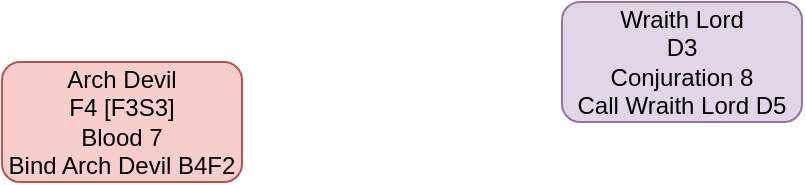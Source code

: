 <mxfile version="24.7.13">
  <diagram name="Page-1" id="Pso-l4eipHV7fYDRS40x">
    <mxGraphModel dx="2072" dy="1097" grid="1" gridSize="10" guides="1" tooltips="1" connect="1" arrows="1" fold="1" page="1" pageScale="1" pageWidth="850" pageHeight="1100" math="0" shadow="0">
      <root>
        <mxCell id="0" />
        <mxCell id="1" parent="0" />
        <mxCell id="n5Uz14gswoLrWk821ix5-1" value="Wraith Lord&lt;div&gt;D3&lt;/div&gt;&lt;div&gt;Conjuration 8&lt;/div&gt;&lt;div&gt;Call Wraith Lord D5&lt;/div&gt;" style="rounded=1;whiteSpace=wrap;html=1;fillColor=#e1d5e7;strokeColor=#9673a6;" vertex="1" parent="1">
          <mxGeometry x="550" y="340" width="120" height="60" as="geometry" />
        </mxCell>
        <mxCell id="n5Uz14gswoLrWk821ix5-2" value="&lt;div&gt;Arch Devil&lt;/div&gt;&lt;div&gt;F4 [F3S3]&lt;/div&gt;&lt;div&gt;Blood 7&lt;/div&gt;&lt;div&gt;Bind Arch Devil B4F2&lt;/div&gt;" style="rounded=1;whiteSpace=wrap;html=1;fillColor=#f8cecc;strokeColor=#b85450;" vertex="1" parent="1">
          <mxGeometry x="270" y="370" width="120" height="60" as="geometry" />
        </mxCell>
      </root>
    </mxGraphModel>
  </diagram>
</mxfile>
